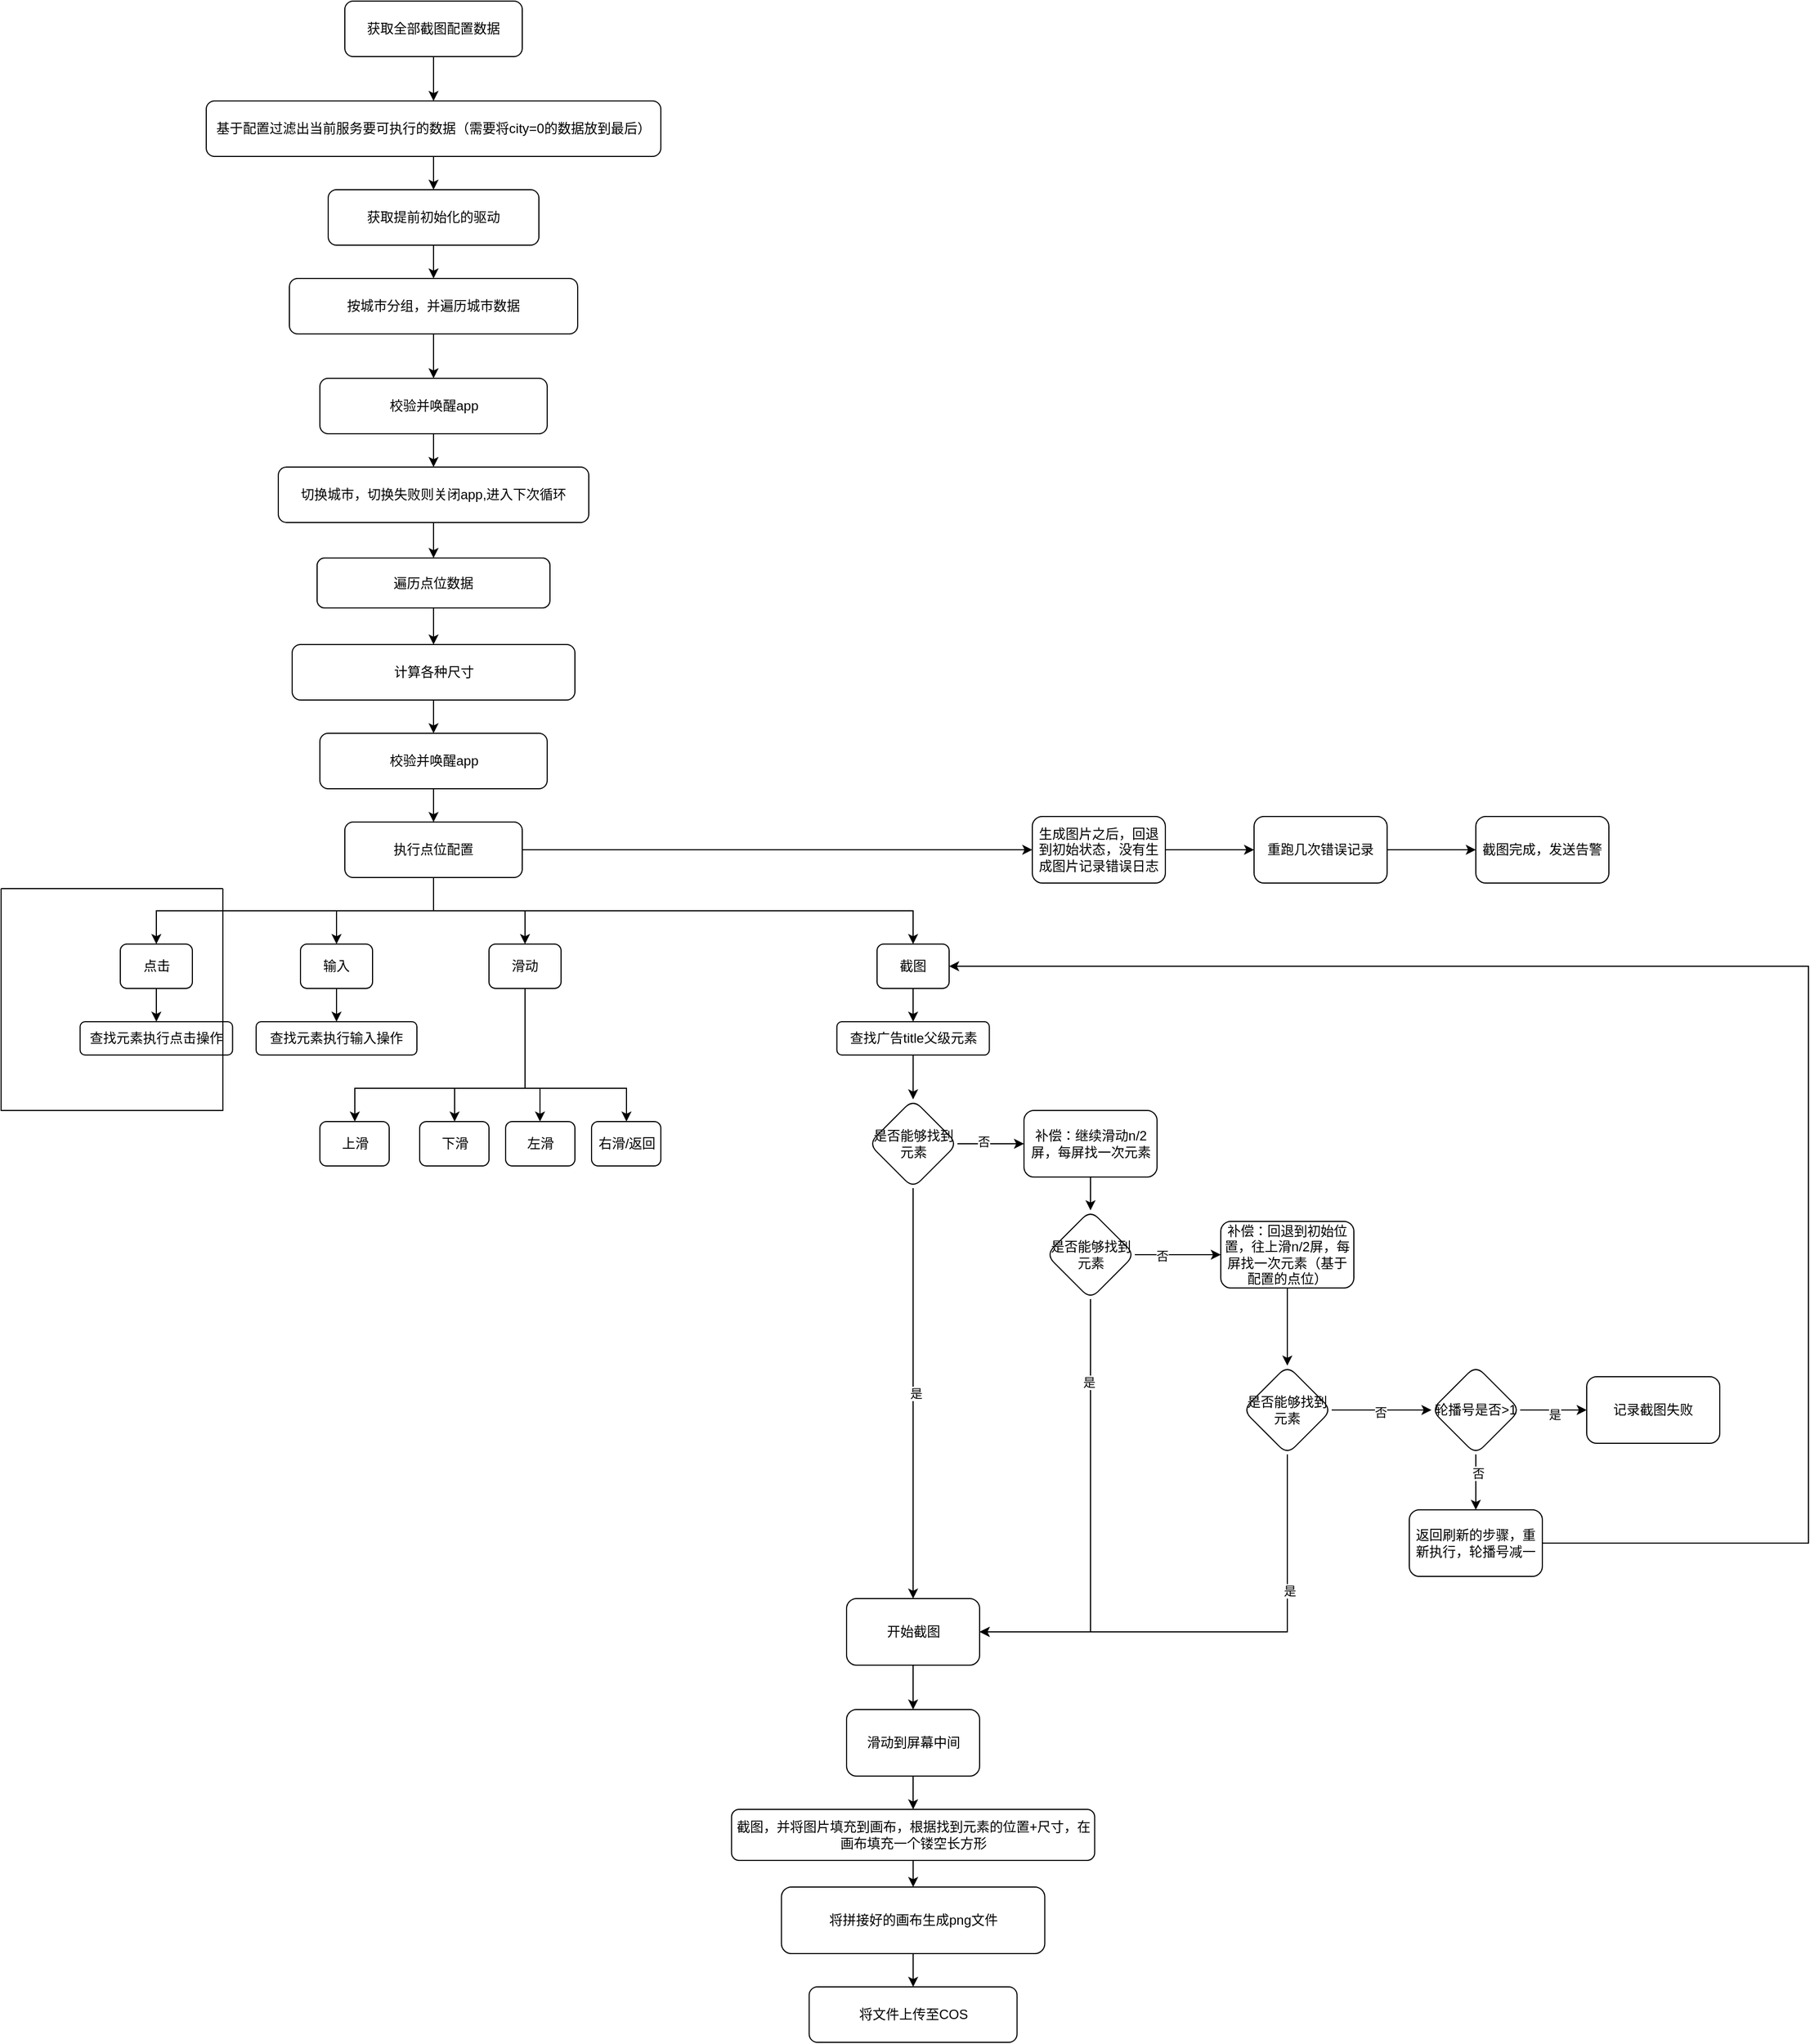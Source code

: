 <mxfile version="21.7.2" type="github">
  <diagram name="第 1 页" id="TrwsholyzrnR3m-dR5as">
    <mxGraphModel dx="2623" dy="1170" grid="1" gridSize="10" guides="1" tooltips="1" connect="1" arrows="1" fold="1" page="1" pageScale="1" pageWidth="827" pageHeight="1169" math="0" shadow="0">
      <root>
        <mxCell id="0" />
        <mxCell id="1" parent="0" />
        <mxCell id="zyPBT3nkPfOlx9yblsIw-3" value="" style="edgeStyle=orthogonalEdgeStyle;rounded=0;orthogonalLoop=1;jettySize=auto;html=1;" edge="1" parent="1" source="zyPBT3nkPfOlx9yblsIw-1" target="zyPBT3nkPfOlx9yblsIw-2">
          <mxGeometry relative="1" as="geometry" />
        </mxCell>
        <mxCell id="zyPBT3nkPfOlx9yblsIw-1" value="获取全部截图配置数据" style="rounded=1;whiteSpace=wrap;html=1;" vertex="1" parent="1">
          <mxGeometry x="210" y="60" width="160" height="50" as="geometry" />
        </mxCell>
        <mxCell id="zyPBT3nkPfOlx9yblsIw-5" value="" style="edgeStyle=orthogonalEdgeStyle;rounded=0;orthogonalLoop=1;jettySize=auto;html=1;" edge="1" parent="1" source="zyPBT3nkPfOlx9yblsIw-2" target="zyPBT3nkPfOlx9yblsIw-4">
          <mxGeometry relative="1" as="geometry" />
        </mxCell>
        <mxCell id="zyPBT3nkPfOlx9yblsIw-2" value="基于配置过滤出当前服务要可执行的数据（需要将city=0的数据放到最后）" style="whiteSpace=wrap;html=1;rounded=1;" vertex="1" parent="1">
          <mxGeometry x="85" y="150" width="410" height="50" as="geometry" />
        </mxCell>
        <mxCell id="zyPBT3nkPfOlx9yblsIw-13" value="" style="edgeStyle=orthogonalEdgeStyle;rounded=0;orthogonalLoop=1;jettySize=auto;html=1;" edge="1" parent="1" source="zyPBT3nkPfOlx9yblsIw-4" target="zyPBT3nkPfOlx9yblsIw-12">
          <mxGeometry relative="1" as="geometry" />
        </mxCell>
        <mxCell id="zyPBT3nkPfOlx9yblsIw-4" value="获取提前初始化的驱动" style="whiteSpace=wrap;html=1;rounded=1;" vertex="1" parent="1">
          <mxGeometry x="195" y="230" width="190" height="50" as="geometry" />
        </mxCell>
        <mxCell id="zyPBT3nkPfOlx9yblsIw-9" value="" style="edgeStyle=orthogonalEdgeStyle;rounded=0;orthogonalLoop=1;jettySize=auto;html=1;" edge="1" parent="1" source="zyPBT3nkPfOlx9yblsIw-6" target="zyPBT3nkPfOlx9yblsIw-8">
          <mxGeometry relative="1" as="geometry" />
        </mxCell>
        <mxCell id="zyPBT3nkPfOlx9yblsIw-6" value="校验并唤醒app" style="whiteSpace=wrap;html=1;rounded=1;" vertex="1" parent="1">
          <mxGeometry x="187.5" y="400" width="205" height="50" as="geometry" />
        </mxCell>
        <mxCell id="zyPBT3nkPfOlx9yblsIw-23" value="" style="edgeStyle=orthogonalEdgeStyle;rounded=0;orthogonalLoop=1;jettySize=auto;html=1;" edge="1" parent="1" source="zyPBT3nkPfOlx9yblsIw-8" target="zyPBT3nkPfOlx9yblsIw-22">
          <mxGeometry relative="1" as="geometry" />
        </mxCell>
        <mxCell id="zyPBT3nkPfOlx9yblsIw-8" value="切换城市，切换失败则关闭app,进入下次循环" style="whiteSpace=wrap;html=1;rounded=1;" vertex="1" parent="1">
          <mxGeometry x="150" y="480" width="280" height="50" as="geometry" />
        </mxCell>
        <mxCell id="zyPBT3nkPfOlx9yblsIw-14" style="edgeStyle=orthogonalEdgeStyle;rounded=0;orthogonalLoop=1;jettySize=auto;html=1;entryX=0.5;entryY=0;entryDx=0;entryDy=0;" edge="1" parent="1" source="zyPBT3nkPfOlx9yblsIw-12" target="zyPBT3nkPfOlx9yblsIw-6">
          <mxGeometry relative="1" as="geometry" />
        </mxCell>
        <mxCell id="zyPBT3nkPfOlx9yblsIw-12" value="按城市分组，并遍历城市数据" style="whiteSpace=wrap;html=1;rounded=1;" vertex="1" parent="1">
          <mxGeometry x="160" y="310" width="260" height="50" as="geometry" />
        </mxCell>
        <mxCell id="zyPBT3nkPfOlx9yblsIw-27" style="edgeStyle=orthogonalEdgeStyle;rounded=0;orthogonalLoop=1;jettySize=auto;html=1;exitX=0.5;exitY=1;exitDx=0;exitDy=0;" edge="1" parent="1" source="zyPBT3nkPfOlx9yblsIw-15" target="zyPBT3nkPfOlx9yblsIw-25">
          <mxGeometry relative="1" as="geometry" />
        </mxCell>
        <mxCell id="zyPBT3nkPfOlx9yblsIw-15" value="计算各种尺寸" style="whiteSpace=wrap;html=1;rounded=1;" vertex="1" parent="1">
          <mxGeometry x="162.5" y="640" width="255" height="50" as="geometry" />
        </mxCell>
        <mxCell id="zyPBT3nkPfOlx9yblsIw-24" style="edgeStyle=orthogonalEdgeStyle;rounded=0;orthogonalLoop=1;jettySize=auto;html=1;" edge="1" parent="1" source="zyPBT3nkPfOlx9yblsIw-22" target="zyPBT3nkPfOlx9yblsIw-15">
          <mxGeometry relative="1" as="geometry" />
        </mxCell>
        <mxCell id="zyPBT3nkPfOlx9yblsIw-22" value="遍历点位数据" style="whiteSpace=wrap;html=1;rounded=1;" vertex="1" parent="1">
          <mxGeometry x="185" y="562" width="210" height="45" as="geometry" />
        </mxCell>
        <mxCell id="zyPBT3nkPfOlx9yblsIw-29" value="" style="edgeStyle=orthogonalEdgeStyle;rounded=0;orthogonalLoop=1;jettySize=auto;html=1;" edge="1" parent="1" source="zyPBT3nkPfOlx9yblsIw-25" target="zyPBT3nkPfOlx9yblsIw-28">
          <mxGeometry relative="1" as="geometry" />
        </mxCell>
        <mxCell id="zyPBT3nkPfOlx9yblsIw-25" value="校验并唤醒app" style="whiteSpace=wrap;html=1;rounded=1;" vertex="1" parent="1">
          <mxGeometry x="187.5" y="720" width="205" height="50" as="geometry" />
        </mxCell>
        <mxCell id="zyPBT3nkPfOlx9yblsIw-38" style="edgeStyle=orthogonalEdgeStyle;rounded=0;orthogonalLoop=1;jettySize=auto;html=1;" edge="1" parent="1" target="zyPBT3nkPfOlx9yblsIw-34">
          <mxGeometry relative="1" as="geometry">
            <mxPoint x="290" y="850" as="sourcePoint" />
            <Array as="points">
              <mxPoint x="290" y="880" />
              <mxPoint x="40" y="880" />
            </Array>
          </mxGeometry>
        </mxCell>
        <mxCell id="zyPBT3nkPfOlx9yblsIw-39" value="" style="edgeStyle=orthogonalEdgeStyle;rounded=0;orthogonalLoop=1;jettySize=auto;html=1;" edge="1" parent="1" source="zyPBT3nkPfOlx9yblsIw-28" target="zyPBT3nkPfOlx9yblsIw-35">
          <mxGeometry relative="1" as="geometry" />
        </mxCell>
        <mxCell id="zyPBT3nkPfOlx9yblsIw-40" style="edgeStyle=orthogonalEdgeStyle;rounded=0;orthogonalLoop=1;jettySize=auto;html=1;" edge="1" parent="1" source="zyPBT3nkPfOlx9yblsIw-28" target="zyPBT3nkPfOlx9yblsIw-36">
          <mxGeometry relative="1" as="geometry" />
        </mxCell>
        <mxCell id="zyPBT3nkPfOlx9yblsIw-41" style="edgeStyle=orthogonalEdgeStyle;rounded=0;orthogonalLoop=1;jettySize=auto;html=1;entryX=0.5;entryY=0;entryDx=0;entryDy=0;exitX=0.5;exitY=1;exitDx=0;exitDy=0;" edge="1" parent="1" source="zyPBT3nkPfOlx9yblsIw-28" target="zyPBT3nkPfOlx9yblsIw-37">
          <mxGeometry relative="1" as="geometry" />
        </mxCell>
        <mxCell id="zyPBT3nkPfOlx9yblsIw-105" value="" style="edgeStyle=orthogonalEdgeStyle;rounded=0;orthogonalLoop=1;jettySize=auto;html=1;" edge="1" parent="1" source="zyPBT3nkPfOlx9yblsIw-28" target="zyPBT3nkPfOlx9yblsIw-104">
          <mxGeometry relative="1" as="geometry" />
        </mxCell>
        <mxCell id="zyPBT3nkPfOlx9yblsIw-28" value="执行点位配置" style="whiteSpace=wrap;html=1;rounded=1;" vertex="1" parent="1">
          <mxGeometry x="210" y="800" width="160" height="50" as="geometry" />
        </mxCell>
        <mxCell id="zyPBT3nkPfOlx9yblsIw-44" value="" style="edgeStyle=orthogonalEdgeStyle;rounded=0;orthogonalLoop=1;jettySize=auto;html=1;" edge="1" parent="1" source="zyPBT3nkPfOlx9yblsIw-34" target="zyPBT3nkPfOlx9yblsIw-43">
          <mxGeometry relative="1" as="geometry" />
        </mxCell>
        <mxCell id="zyPBT3nkPfOlx9yblsIw-34" value="点击" style="rounded=1;whiteSpace=wrap;html=1;" vertex="1" parent="1">
          <mxGeometry x="7.5" y="910" width="65" height="40" as="geometry" />
        </mxCell>
        <mxCell id="zyPBT3nkPfOlx9yblsIw-46" value="" style="edgeStyle=orthogonalEdgeStyle;rounded=0;orthogonalLoop=1;jettySize=auto;html=1;" edge="1" parent="1" source="zyPBT3nkPfOlx9yblsIw-35" target="zyPBT3nkPfOlx9yblsIw-45">
          <mxGeometry relative="1" as="geometry" />
        </mxCell>
        <mxCell id="zyPBT3nkPfOlx9yblsIw-35" value="输入" style="rounded=1;whiteSpace=wrap;html=1;" vertex="1" parent="1">
          <mxGeometry x="170" y="910" width="65" height="40" as="geometry" />
        </mxCell>
        <mxCell id="zyPBT3nkPfOlx9yblsIw-48" value="" style="edgeStyle=orthogonalEdgeStyle;rounded=0;orthogonalLoop=1;jettySize=auto;html=1;" edge="1" parent="1" source="zyPBT3nkPfOlx9yblsIw-36" target="zyPBT3nkPfOlx9yblsIw-47">
          <mxGeometry relative="1" as="geometry">
            <Array as="points">
              <mxPoint x="373" y="1040" />
              <mxPoint x="219" y="1040" />
            </Array>
          </mxGeometry>
        </mxCell>
        <mxCell id="zyPBT3nkPfOlx9yblsIw-52" style="edgeStyle=orthogonalEdgeStyle;rounded=0;orthogonalLoop=1;jettySize=auto;html=1;" edge="1" parent="1" source="zyPBT3nkPfOlx9yblsIw-36" target="zyPBT3nkPfOlx9yblsIw-49">
          <mxGeometry relative="1" as="geometry">
            <Array as="points">
              <mxPoint x="373" y="1040" />
              <mxPoint x="309" y="1040" />
            </Array>
          </mxGeometry>
        </mxCell>
        <mxCell id="zyPBT3nkPfOlx9yblsIw-53" style="edgeStyle=orthogonalEdgeStyle;rounded=0;orthogonalLoop=1;jettySize=auto;html=1;" edge="1" parent="1" source="zyPBT3nkPfOlx9yblsIw-36" target="zyPBT3nkPfOlx9yblsIw-50">
          <mxGeometry relative="1" as="geometry">
            <Array as="points">
              <mxPoint x="373" y="1040" />
              <mxPoint x="386" y="1040" />
            </Array>
          </mxGeometry>
        </mxCell>
        <mxCell id="zyPBT3nkPfOlx9yblsIw-54" style="edgeStyle=orthogonalEdgeStyle;rounded=0;orthogonalLoop=1;jettySize=auto;html=1;" edge="1" parent="1" source="zyPBT3nkPfOlx9yblsIw-36" target="zyPBT3nkPfOlx9yblsIw-51">
          <mxGeometry relative="1" as="geometry">
            <Array as="points">
              <mxPoint x="373" y="1040" />
              <mxPoint x="464" y="1040" />
            </Array>
          </mxGeometry>
        </mxCell>
        <mxCell id="zyPBT3nkPfOlx9yblsIw-36" value="滑动" style="rounded=1;whiteSpace=wrap;html=1;" vertex="1" parent="1">
          <mxGeometry x="340" y="910" width="65" height="40" as="geometry" />
        </mxCell>
        <mxCell id="zyPBT3nkPfOlx9yblsIw-56" value="" style="edgeStyle=orthogonalEdgeStyle;rounded=0;orthogonalLoop=1;jettySize=auto;html=1;" edge="1" parent="1" source="zyPBT3nkPfOlx9yblsIw-37" target="zyPBT3nkPfOlx9yblsIw-55">
          <mxGeometry relative="1" as="geometry" />
        </mxCell>
        <mxCell id="zyPBT3nkPfOlx9yblsIw-37" value="截图" style="rounded=1;whiteSpace=wrap;html=1;" vertex="1" parent="1">
          <mxGeometry x="690" y="910" width="65" height="40" as="geometry" />
        </mxCell>
        <mxCell id="zyPBT3nkPfOlx9yblsIw-43" value="查找元素执行点击操作" style="whiteSpace=wrap;html=1;rounded=1;" vertex="1" parent="1">
          <mxGeometry x="-28.75" y="980" width="137.5" height="30" as="geometry" />
        </mxCell>
        <mxCell id="zyPBT3nkPfOlx9yblsIw-45" value="查找元素执行输入操作" style="whiteSpace=wrap;html=1;rounded=1;" vertex="1" parent="1">
          <mxGeometry x="130" y="980" width="145" height="30" as="geometry" />
        </mxCell>
        <mxCell id="zyPBT3nkPfOlx9yblsIw-47" value="上滑" style="whiteSpace=wrap;html=1;rounded=1;" vertex="1" parent="1">
          <mxGeometry x="187.5" y="1070" width="62.5" height="40" as="geometry" />
        </mxCell>
        <mxCell id="zyPBT3nkPfOlx9yblsIw-49" value="下滑" style="whiteSpace=wrap;html=1;rounded=1;" vertex="1" parent="1">
          <mxGeometry x="277.5" y="1070" width="62.5" height="40" as="geometry" />
        </mxCell>
        <mxCell id="zyPBT3nkPfOlx9yblsIw-50" value="左滑" style="whiteSpace=wrap;html=1;rounded=1;" vertex="1" parent="1">
          <mxGeometry x="355" y="1070" width="62.5" height="40" as="geometry" />
        </mxCell>
        <mxCell id="zyPBT3nkPfOlx9yblsIw-51" value="右滑/返回" style="whiteSpace=wrap;html=1;rounded=1;" vertex="1" parent="1">
          <mxGeometry x="432.5" y="1070" width="62.5" height="40" as="geometry" />
        </mxCell>
        <mxCell id="zyPBT3nkPfOlx9yblsIw-58" value="" style="edgeStyle=orthogonalEdgeStyle;rounded=0;orthogonalLoop=1;jettySize=auto;html=1;" edge="1" parent="1" source="zyPBT3nkPfOlx9yblsIw-55" target="zyPBT3nkPfOlx9yblsIw-57">
          <mxGeometry relative="1" as="geometry" />
        </mxCell>
        <mxCell id="zyPBT3nkPfOlx9yblsIw-55" value="查找广告title父级元素" style="whiteSpace=wrap;html=1;rounded=1;" vertex="1" parent="1">
          <mxGeometry x="653.75" y="980" width="137.5" height="30" as="geometry" />
        </mxCell>
        <mxCell id="zyPBT3nkPfOlx9yblsIw-62" value="" style="edgeStyle=orthogonalEdgeStyle;rounded=0;orthogonalLoop=1;jettySize=auto;html=1;" edge="1" parent="1" source="zyPBT3nkPfOlx9yblsIw-57" target="zyPBT3nkPfOlx9yblsIw-61">
          <mxGeometry relative="1" as="geometry" />
        </mxCell>
        <mxCell id="zyPBT3nkPfOlx9yblsIw-63" value="否" style="edgeLabel;html=1;align=center;verticalAlign=middle;resizable=0;points=[];" vertex="1" connectable="0" parent="zyPBT3nkPfOlx9yblsIw-62">
          <mxGeometry x="-0.233" y="2" relative="1" as="geometry">
            <mxPoint as="offset" />
          </mxGeometry>
        </mxCell>
        <mxCell id="zyPBT3nkPfOlx9yblsIw-65" value="" style="edgeStyle=orthogonalEdgeStyle;rounded=0;orthogonalLoop=1;jettySize=auto;html=1;" edge="1" parent="1" source="zyPBT3nkPfOlx9yblsIw-57" target="zyPBT3nkPfOlx9yblsIw-64">
          <mxGeometry relative="1" as="geometry" />
        </mxCell>
        <mxCell id="zyPBT3nkPfOlx9yblsIw-66" value="是" style="edgeLabel;html=1;align=center;verticalAlign=middle;resizable=0;points=[];" vertex="1" connectable="0" parent="zyPBT3nkPfOlx9yblsIw-65">
          <mxGeometry y="2" relative="1" as="geometry">
            <mxPoint as="offset" />
          </mxGeometry>
        </mxCell>
        <mxCell id="zyPBT3nkPfOlx9yblsIw-57" value="是否能够找到元素" style="rhombus;whiteSpace=wrap;html=1;rounded=1;" vertex="1" parent="1">
          <mxGeometry x="682.5" y="1050" width="80" height="80" as="geometry" />
        </mxCell>
        <mxCell id="zyPBT3nkPfOlx9yblsIw-69" style="edgeStyle=orthogonalEdgeStyle;rounded=0;orthogonalLoop=1;jettySize=auto;html=1;entryX=0.5;entryY=0;entryDx=0;entryDy=0;" edge="1" parent="1" source="zyPBT3nkPfOlx9yblsIw-61" target="zyPBT3nkPfOlx9yblsIw-68">
          <mxGeometry relative="1" as="geometry" />
        </mxCell>
        <mxCell id="zyPBT3nkPfOlx9yblsIw-61" value="补偿：继续滑动n/2屏，每屏找一次元素" style="whiteSpace=wrap;html=1;rounded=1;" vertex="1" parent="1">
          <mxGeometry x="822.5" y="1060" width="120" height="60" as="geometry" />
        </mxCell>
        <mxCell id="zyPBT3nkPfOlx9yblsIw-95" value="" style="edgeStyle=orthogonalEdgeStyle;rounded=0;orthogonalLoop=1;jettySize=auto;html=1;" edge="1" parent="1" source="zyPBT3nkPfOlx9yblsIw-64" target="zyPBT3nkPfOlx9yblsIw-94">
          <mxGeometry relative="1" as="geometry" />
        </mxCell>
        <mxCell id="zyPBT3nkPfOlx9yblsIw-64" value="开始截图" style="whiteSpace=wrap;html=1;rounded=1;" vertex="1" parent="1">
          <mxGeometry x="662.5" y="1500" width="120" height="60" as="geometry" />
        </mxCell>
        <mxCell id="zyPBT3nkPfOlx9yblsIw-71" value="" style="edgeStyle=orthogonalEdgeStyle;rounded=0;orthogonalLoop=1;jettySize=auto;html=1;" edge="1" parent="1" source="zyPBT3nkPfOlx9yblsIw-68" target="zyPBT3nkPfOlx9yblsIw-70">
          <mxGeometry relative="1" as="geometry" />
        </mxCell>
        <mxCell id="zyPBT3nkPfOlx9yblsIw-72" value="否" style="edgeLabel;html=1;align=center;verticalAlign=middle;resizable=0;points=[];" vertex="1" connectable="0" parent="zyPBT3nkPfOlx9yblsIw-71">
          <mxGeometry x="-0.367" y="-1" relative="1" as="geometry">
            <mxPoint as="offset" />
          </mxGeometry>
        </mxCell>
        <mxCell id="zyPBT3nkPfOlx9yblsIw-73" style="edgeStyle=orthogonalEdgeStyle;rounded=0;orthogonalLoop=1;jettySize=auto;html=1;exitX=0.5;exitY=1;exitDx=0;exitDy=0;entryX=1;entryY=0.5;entryDx=0;entryDy=0;" edge="1" parent="1" source="zyPBT3nkPfOlx9yblsIw-68" target="zyPBT3nkPfOlx9yblsIw-64">
          <mxGeometry relative="1" as="geometry">
            <mxPoint x="820" y="1310" as="targetPoint" />
          </mxGeometry>
        </mxCell>
        <mxCell id="zyPBT3nkPfOlx9yblsIw-74" value="是" style="edgeLabel;html=1;align=center;verticalAlign=middle;resizable=0;points=[];" vertex="1" connectable="0" parent="zyPBT3nkPfOlx9yblsIw-73">
          <mxGeometry x="-0.626" y="-2" relative="1" as="geometry">
            <mxPoint as="offset" />
          </mxGeometry>
        </mxCell>
        <mxCell id="zyPBT3nkPfOlx9yblsIw-68" value="是否能够找到元素" style="rhombus;whiteSpace=wrap;html=1;rounded=1;" vertex="1" parent="1">
          <mxGeometry x="842.5" y="1150" width="80" height="80" as="geometry" />
        </mxCell>
        <mxCell id="zyPBT3nkPfOlx9yblsIw-76" value="" style="edgeStyle=orthogonalEdgeStyle;rounded=0;orthogonalLoop=1;jettySize=auto;html=1;" edge="1" parent="1" source="zyPBT3nkPfOlx9yblsIw-70" target="zyPBT3nkPfOlx9yblsIw-75">
          <mxGeometry relative="1" as="geometry" />
        </mxCell>
        <mxCell id="zyPBT3nkPfOlx9yblsIw-70" value="补偿：回退到初始位置，往上滑n/2屏，每屏找一次元素（基于配置的点位）" style="whiteSpace=wrap;html=1;rounded=1;" vertex="1" parent="1">
          <mxGeometry x="1000" y="1160" width="120" height="60" as="geometry" />
        </mxCell>
        <mxCell id="zyPBT3nkPfOlx9yblsIw-81" value="" style="edgeStyle=orthogonalEdgeStyle;rounded=0;orthogonalLoop=1;jettySize=auto;html=1;" edge="1" parent="1" source="zyPBT3nkPfOlx9yblsIw-75" target="zyPBT3nkPfOlx9yblsIw-80">
          <mxGeometry relative="1" as="geometry" />
        </mxCell>
        <mxCell id="zyPBT3nkPfOlx9yblsIw-82" value="否" style="edgeLabel;html=1;align=center;verticalAlign=middle;resizable=0;points=[];" vertex="1" connectable="0" parent="zyPBT3nkPfOlx9yblsIw-81">
          <mxGeometry x="-0.037" y="-2" relative="1" as="geometry">
            <mxPoint as="offset" />
          </mxGeometry>
        </mxCell>
        <mxCell id="zyPBT3nkPfOlx9yblsIw-84" style="edgeStyle=orthogonalEdgeStyle;rounded=0;orthogonalLoop=1;jettySize=auto;html=1;exitX=0.5;exitY=1;exitDx=0;exitDy=0;entryX=1;entryY=0.5;entryDx=0;entryDy=0;" edge="1" parent="1" source="zyPBT3nkPfOlx9yblsIw-75" target="zyPBT3nkPfOlx9yblsIw-64">
          <mxGeometry relative="1" as="geometry" />
        </mxCell>
        <mxCell id="zyPBT3nkPfOlx9yblsIw-86" value="是" style="edgeLabel;html=1;align=center;verticalAlign=middle;resizable=0;points=[];" vertex="1" connectable="0" parent="zyPBT3nkPfOlx9yblsIw-84">
          <mxGeometry x="-0.44" y="1" relative="1" as="geometry">
            <mxPoint x="1" as="offset" />
          </mxGeometry>
        </mxCell>
        <mxCell id="zyPBT3nkPfOlx9yblsIw-75" value="是否能够找到元素" style="rhombus;whiteSpace=wrap;html=1;rounded=1;" vertex="1" parent="1">
          <mxGeometry x="1020" y="1290" width="80" height="80" as="geometry" />
        </mxCell>
        <mxCell id="zyPBT3nkPfOlx9yblsIw-88" value="" style="edgeStyle=orthogonalEdgeStyle;rounded=0;orthogonalLoop=1;jettySize=auto;html=1;" edge="1" parent="1" source="zyPBT3nkPfOlx9yblsIw-80" target="zyPBT3nkPfOlx9yblsIw-87">
          <mxGeometry relative="1" as="geometry" />
        </mxCell>
        <mxCell id="zyPBT3nkPfOlx9yblsIw-89" value="否" style="edgeLabel;html=1;align=center;verticalAlign=middle;resizable=0;points=[];" vertex="1" connectable="0" parent="zyPBT3nkPfOlx9yblsIw-88">
          <mxGeometry x="-0.32" y="2" relative="1" as="geometry">
            <mxPoint as="offset" />
          </mxGeometry>
        </mxCell>
        <mxCell id="zyPBT3nkPfOlx9yblsIw-91" value="" style="edgeStyle=orthogonalEdgeStyle;rounded=0;orthogonalLoop=1;jettySize=auto;html=1;" edge="1" parent="1" source="zyPBT3nkPfOlx9yblsIw-80" target="zyPBT3nkPfOlx9yblsIw-90">
          <mxGeometry relative="1" as="geometry" />
        </mxCell>
        <mxCell id="zyPBT3nkPfOlx9yblsIw-92" value="是" style="edgeLabel;html=1;align=center;verticalAlign=middle;resizable=0;points=[];" vertex="1" connectable="0" parent="zyPBT3nkPfOlx9yblsIw-91">
          <mxGeometry x="-0.017" y="-4" relative="1" as="geometry">
            <mxPoint x="1" as="offset" />
          </mxGeometry>
        </mxCell>
        <mxCell id="zyPBT3nkPfOlx9yblsIw-80" value="轮播号是否&amp;gt;1" style="rhombus;whiteSpace=wrap;html=1;rounded=1;" vertex="1" parent="1">
          <mxGeometry x="1190" y="1290" width="80" height="80" as="geometry" />
        </mxCell>
        <mxCell id="zyPBT3nkPfOlx9yblsIw-93" style="edgeStyle=orthogonalEdgeStyle;rounded=0;orthogonalLoop=1;jettySize=auto;html=1;" edge="1" parent="1" source="zyPBT3nkPfOlx9yblsIw-87" target="zyPBT3nkPfOlx9yblsIw-37">
          <mxGeometry relative="1" as="geometry">
            <mxPoint x="1532.667" y="930" as="targetPoint" />
            <Array as="points">
              <mxPoint x="1530" y="1450" />
              <mxPoint x="1530" y="930" />
            </Array>
          </mxGeometry>
        </mxCell>
        <mxCell id="zyPBT3nkPfOlx9yblsIw-87" value="返回刷新的步骤，重新执行，轮播号减一" style="whiteSpace=wrap;html=1;rounded=1;" vertex="1" parent="1">
          <mxGeometry x="1170" y="1420" width="120" height="60" as="geometry" />
        </mxCell>
        <mxCell id="zyPBT3nkPfOlx9yblsIw-90" value="记录截图失败" style="whiteSpace=wrap;html=1;rounded=1;" vertex="1" parent="1">
          <mxGeometry x="1330" y="1300" width="120" height="60" as="geometry" />
        </mxCell>
        <mxCell id="zyPBT3nkPfOlx9yblsIw-97" value="" style="edgeStyle=orthogonalEdgeStyle;rounded=0;orthogonalLoop=1;jettySize=auto;html=1;" edge="1" parent="1" source="zyPBT3nkPfOlx9yblsIw-94" target="zyPBT3nkPfOlx9yblsIw-96">
          <mxGeometry relative="1" as="geometry" />
        </mxCell>
        <mxCell id="zyPBT3nkPfOlx9yblsIw-94" value="滑动到屏幕中间" style="whiteSpace=wrap;html=1;rounded=1;" vertex="1" parent="1">
          <mxGeometry x="662.5" y="1600" width="120" height="60" as="geometry" />
        </mxCell>
        <mxCell id="zyPBT3nkPfOlx9yblsIw-99" value="" style="edgeStyle=orthogonalEdgeStyle;rounded=0;orthogonalLoop=1;jettySize=auto;html=1;" edge="1" parent="1" source="zyPBT3nkPfOlx9yblsIw-96" target="zyPBT3nkPfOlx9yblsIw-98">
          <mxGeometry relative="1" as="geometry" />
        </mxCell>
        <mxCell id="zyPBT3nkPfOlx9yblsIw-96" value="截图，并将图片填充到画布，根据找到元素的位置+尺寸，在画布填充一个镂空长方形" style="whiteSpace=wrap;html=1;rounded=1;" vertex="1" parent="1">
          <mxGeometry x="558.75" y="1690" width="327.5" height="46" as="geometry" />
        </mxCell>
        <mxCell id="zyPBT3nkPfOlx9yblsIw-101" value="" style="edgeStyle=orthogonalEdgeStyle;rounded=0;orthogonalLoop=1;jettySize=auto;html=1;" edge="1" parent="1" source="zyPBT3nkPfOlx9yblsIw-98" target="zyPBT3nkPfOlx9yblsIw-100">
          <mxGeometry relative="1" as="geometry" />
        </mxCell>
        <mxCell id="zyPBT3nkPfOlx9yblsIw-98" value="将拼接好的画布生成png文件" style="whiteSpace=wrap;html=1;rounded=1;" vertex="1" parent="1">
          <mxGeometry x="603.75" y="1760" width="237.5" height="60" as="geometry" />
        </mxCell>
        <mxCell id="zyPBT3nkPfOlx9yblsIw-100" value="将文件上传至COS" style="whiteSpace=wrap;html=1;rounded=1;" vertex="1" parent="1">
          <mxGeometry x="628.75" y="1850" width="187.5" height="50" as="geometry" />
        </mxCell>
        <mxCell id="zyPBT3nkPfOlx9yblsIw-103" value="" style="swimlane;startSize=0;" vertex="1" parent="1">
          <mxGeometry x="-100" y="860" width="200" height="200" as="geometry" />
        </mxCell>
        <mxCell id="zyPBT3nkPfOlx9yblsIw-107" value="" style="edgeStyle=orthogonalEdgeStyle;rounded=0;orthogonalLoop=1;jettySize=auto;html=1;" edge="1" parent="1" source="zyPBT3nkPfOlx9yblsIw-104" target="zyPBT3nkPfOlx9yblsIw-106">
          <mxGeometry relative="1" as="geometry" />
        </mxCell>
        <mxCell id="zyPBT3nkPfOlx9yblsIw-104" value="生成图片之后，回退到初始状态，没有生成图片记录错误日志" style="whiteSpace=wrap;html=1;rounded=1;" vertex="1" parent="1">
          <mxGeometry x="830" y="795" width="120" height="60" as="geometry" />
        </mxCell>
        <mxCell id="zyPBT3nkPfOlx9yblsIw-109" value="" style="edgeStyle=orthogonalEdgeStyle;rounded=0;orthogonalLoop=1;jettySize=auto;html=1;" edge="1" parent="1" source="zyPBT3nkPfOlx9yblsIw-106" target="zyPBT3nkPfOlx9yblsIw-108">
          <mxGeometry relative="1" as="geometry" />
        </mxCell>
        <mxCell id="zyPBT3nkPfOlx9yblsIw-106" value="重跑几次错误记录" style="whiteSpace=wrap;html=1;rounded=1;" vertex="1" parent="1">
          <mxGeometry x="1030" y="795" width="120" height="60" as="geometry" />
        </mxCell>
        <mxCell id="zyPBT3nkPfOlx9yblsIw-108" value="截图完成，发送告警" style="whiteSpace=wrap;html=1;rounded=1;" vertex="1" parent="1">
          <mxGeometry x="1230" y="795" width="120" height="60" as="geometry" />
        </mxCell>
      </root>
    </mxGraphModel>
  </diagram>
</mxfile>
